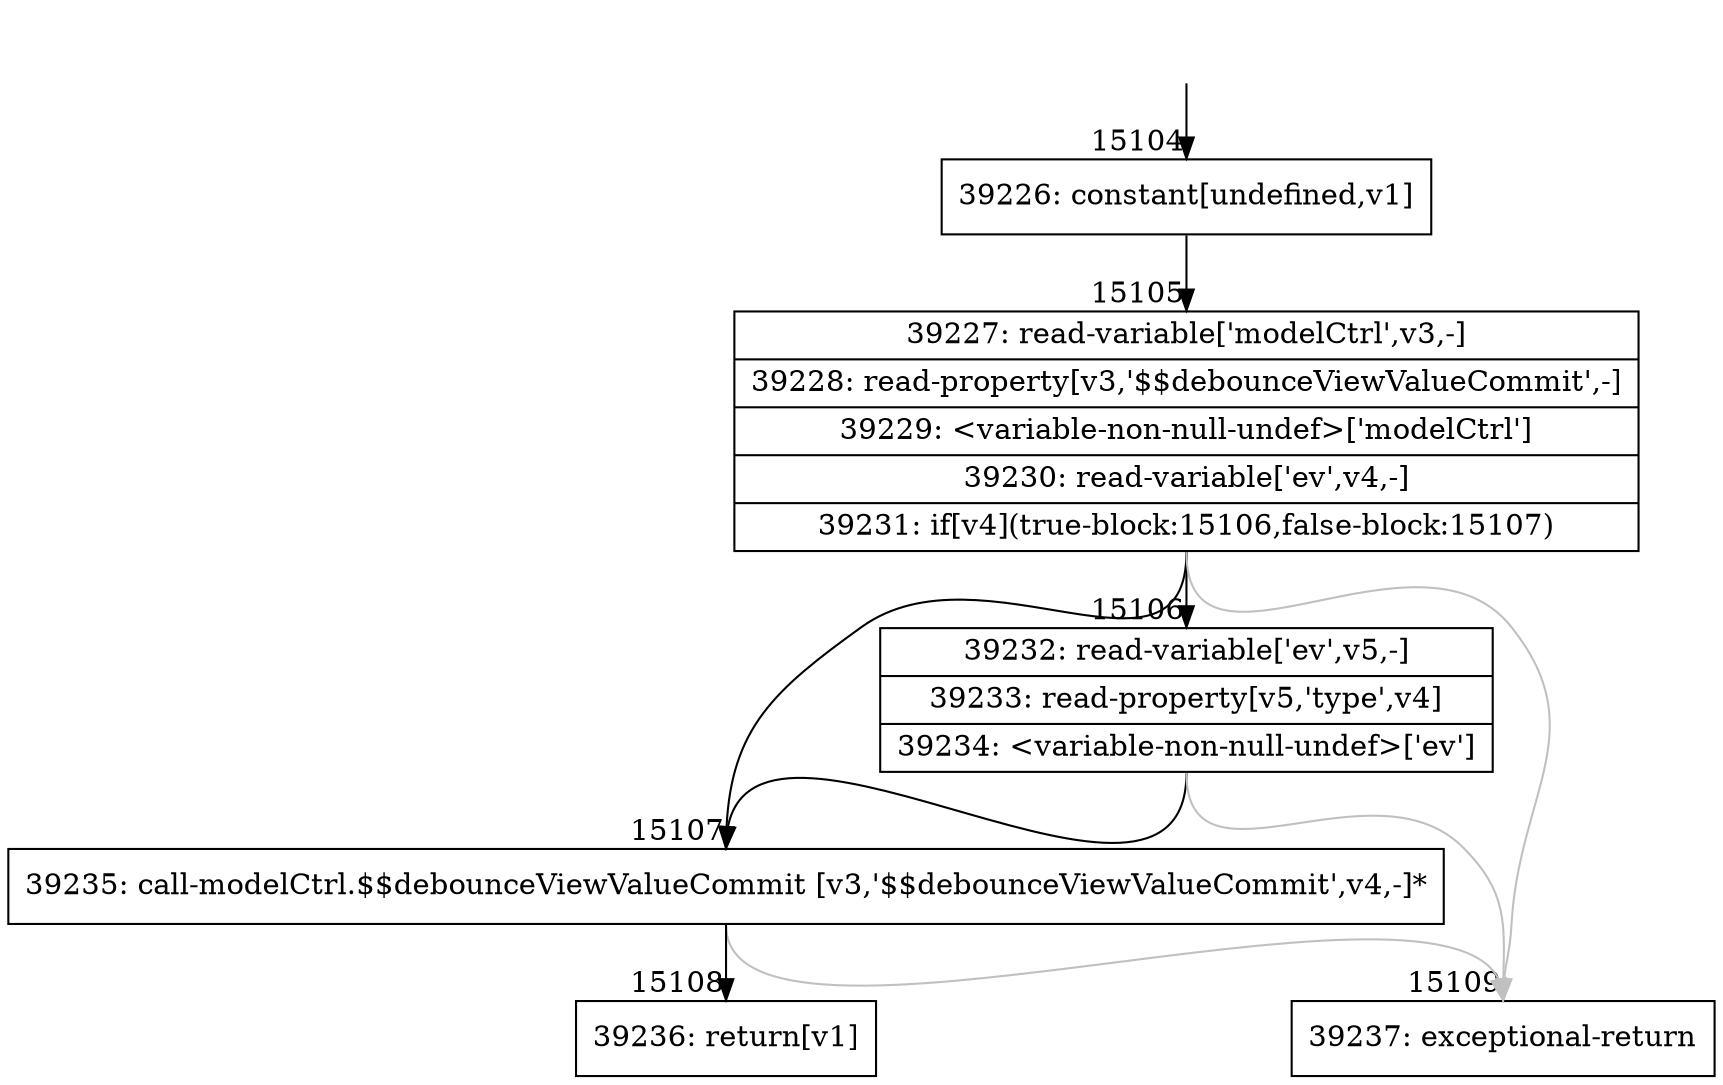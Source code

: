 digraph {
rankdir="TD"
BB_entry1216[shape=none,label=""];
BB_entry1216 -> BB15104 [tailport=s, headport=n, headlabel="    15104"]
BB15104 [shape=record label="{39226: constant[undefined,v1]}" ] 
BB15104 -> BB15105 [tailport=s, headport=n, headlabel="      15105"]
BB15105 [shape=record label="{39227: read-variable['modelCtrl',v3,-]|39228: read-property[v3,'$$debounceViewValueCommit',-]|39229: \<variable-non-null-undef\>['modelCtrl']|39230: read-variable['ev',v4,-]|39231: if[v4](true-block:15106,false-block:15107)}" ] 
BB15105 -> BB15107 [tailport=s, headport=n, headlabel="      15107"]
BB15105 -> BB15106 [tailport=s, headport=n, headlabel="      15106"]
BB15105 -> BB15109 [tailport=s, headport=n, color=gray, headlabel="      15109"]
BB15106 [shape=record label="{39232: read-variable['ev',v5,-]|39233: read-property[v5,'type',v4]|39234: \<variable-non-null-undef\>['ev']}" ] 
BB15106 -> BB15107 [tailport=s, headport=n]
BB15106 -> BB15109 [tailport=s, headport=n, color=gray]
BB15107 [shape=record label="{39235: call-modelCtrl.$$debounceViewValueCommit [v3,'$$debounceViewValueCommit',v4,-]*}" ] 
BB15107 -> BB15108 [tailport=s, headport=n, headlabel="      15108"]
BB15107 -> BB15109 [tailport=s, headport=n, color=gray]
BB15108 [shape=record label="{39236: return[v1]}" ] 
BB15109 [shape=record label="{39237: exceptional-return}" ] 
//#$~ 25381
}
